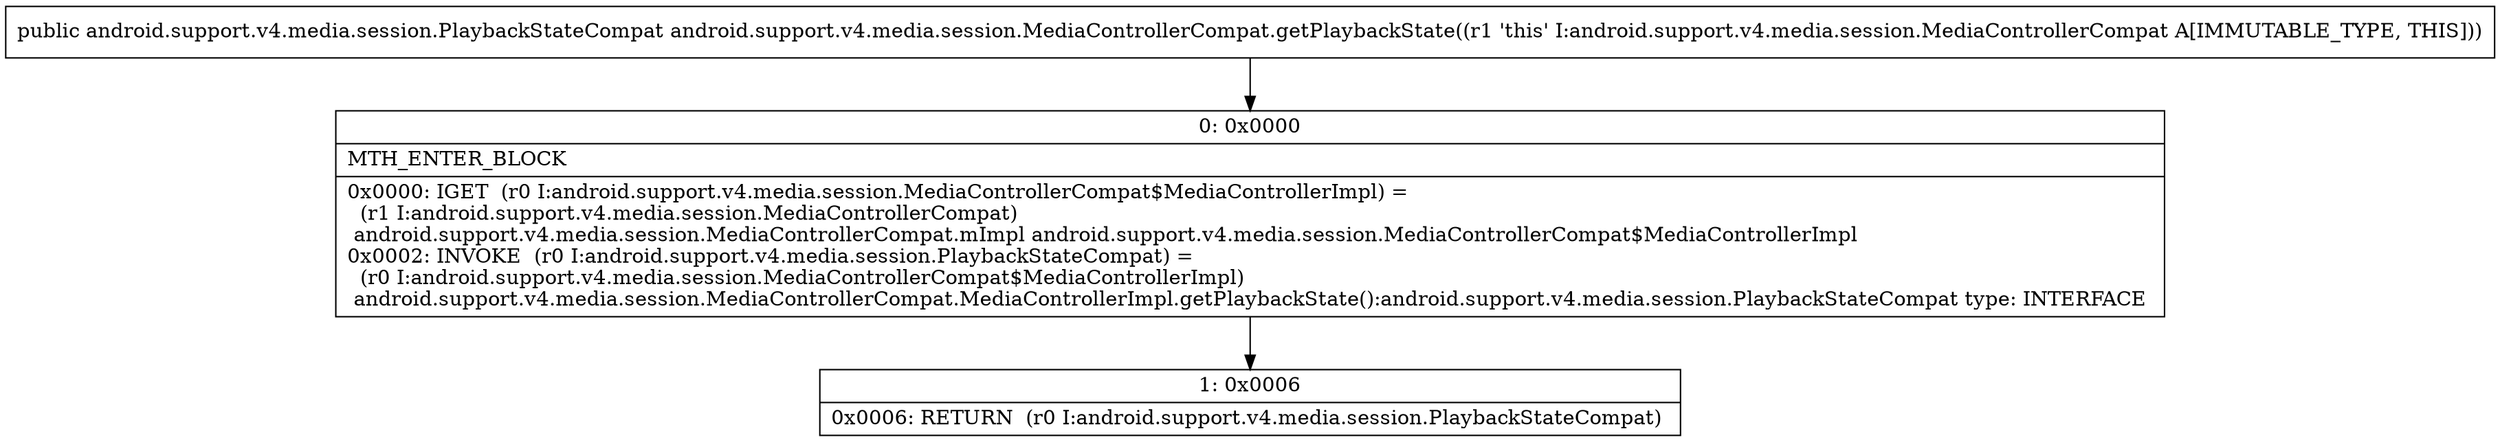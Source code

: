 digraph "CFG forandroid.support.v4.media.session.MediaControllerCompat.getPlaybackState()Landroid\/support\/v4\/media\/session\/PlaybackStateCompat;" {
Node_0 [shape=record,label="{0\:\ 0x0000|MTH_ENTER_BLOCK\l|0x0000: IGET  (r0 I:android.support.v4.media.session.MediaControllerCompat$MediaControllerImpl) = \l  (r1 I:android.support.v4.media.session.MediaControllerCompat)\l android.support.v4.media.session.MediaControllerCompat.mImpl android.support.v4.media.session.MediaControllerCompat$MediaControllerImpl \l0x0002: INVOKE  (r0 I:android.support.v4.media.session.PlaybackStateCompat) = \l  (r0 I:android.support.v4.media.session.MediaControllerCompat$MediaControllerImpl)\l android.support.v4.media.session.MediaControllerCompat.MediaControllerImpl.getPlaybackState():android.support.v4.media.session.PlaybackStateCompat type: INTERFACE \l}"];
Node_1 [shape=record,label="{1\:\ 0x0006|0x0006: RETURN  (r0 I:android.support.v4.media.session.PlaybackStateCompat) \l}"];
MethodNode[shape=record,label="{public android.support.v4.media.session.PlaybackStateCompat android.support.v4.media.session.MediaControllerCompat.getPlaybackState((r1 'this' I:android.support.v4.media.session.MediaControllerCompat A[IMMUTABLE_TYPE, THIS])) }"];
MethodNode -> Node_0;
Node_0 -> Node_1;
}


